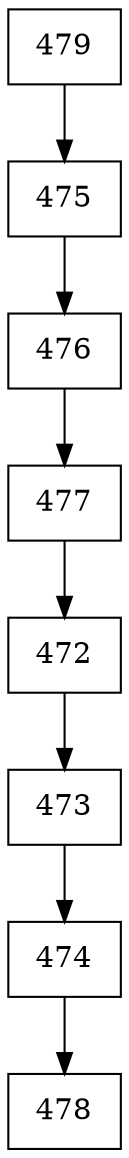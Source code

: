 digraph G {
  node [shape=record];
  node0 [label="{479}"];
  node0 -> node1;
  node1 [label="{475}"];
  node1 -> node2;
  node2 [label="{476}"];
  node2 -> node3;
  node3 [label="{477}"];
  node3 -> node4;
  node4 [label="{472}"];
  node4 -> node5;
  node5 [label="{473}"];
  node5 -> node6;
  node6 [label="{474}"];
  node6 -> node7;
  node7 [label="{478}"];
}
